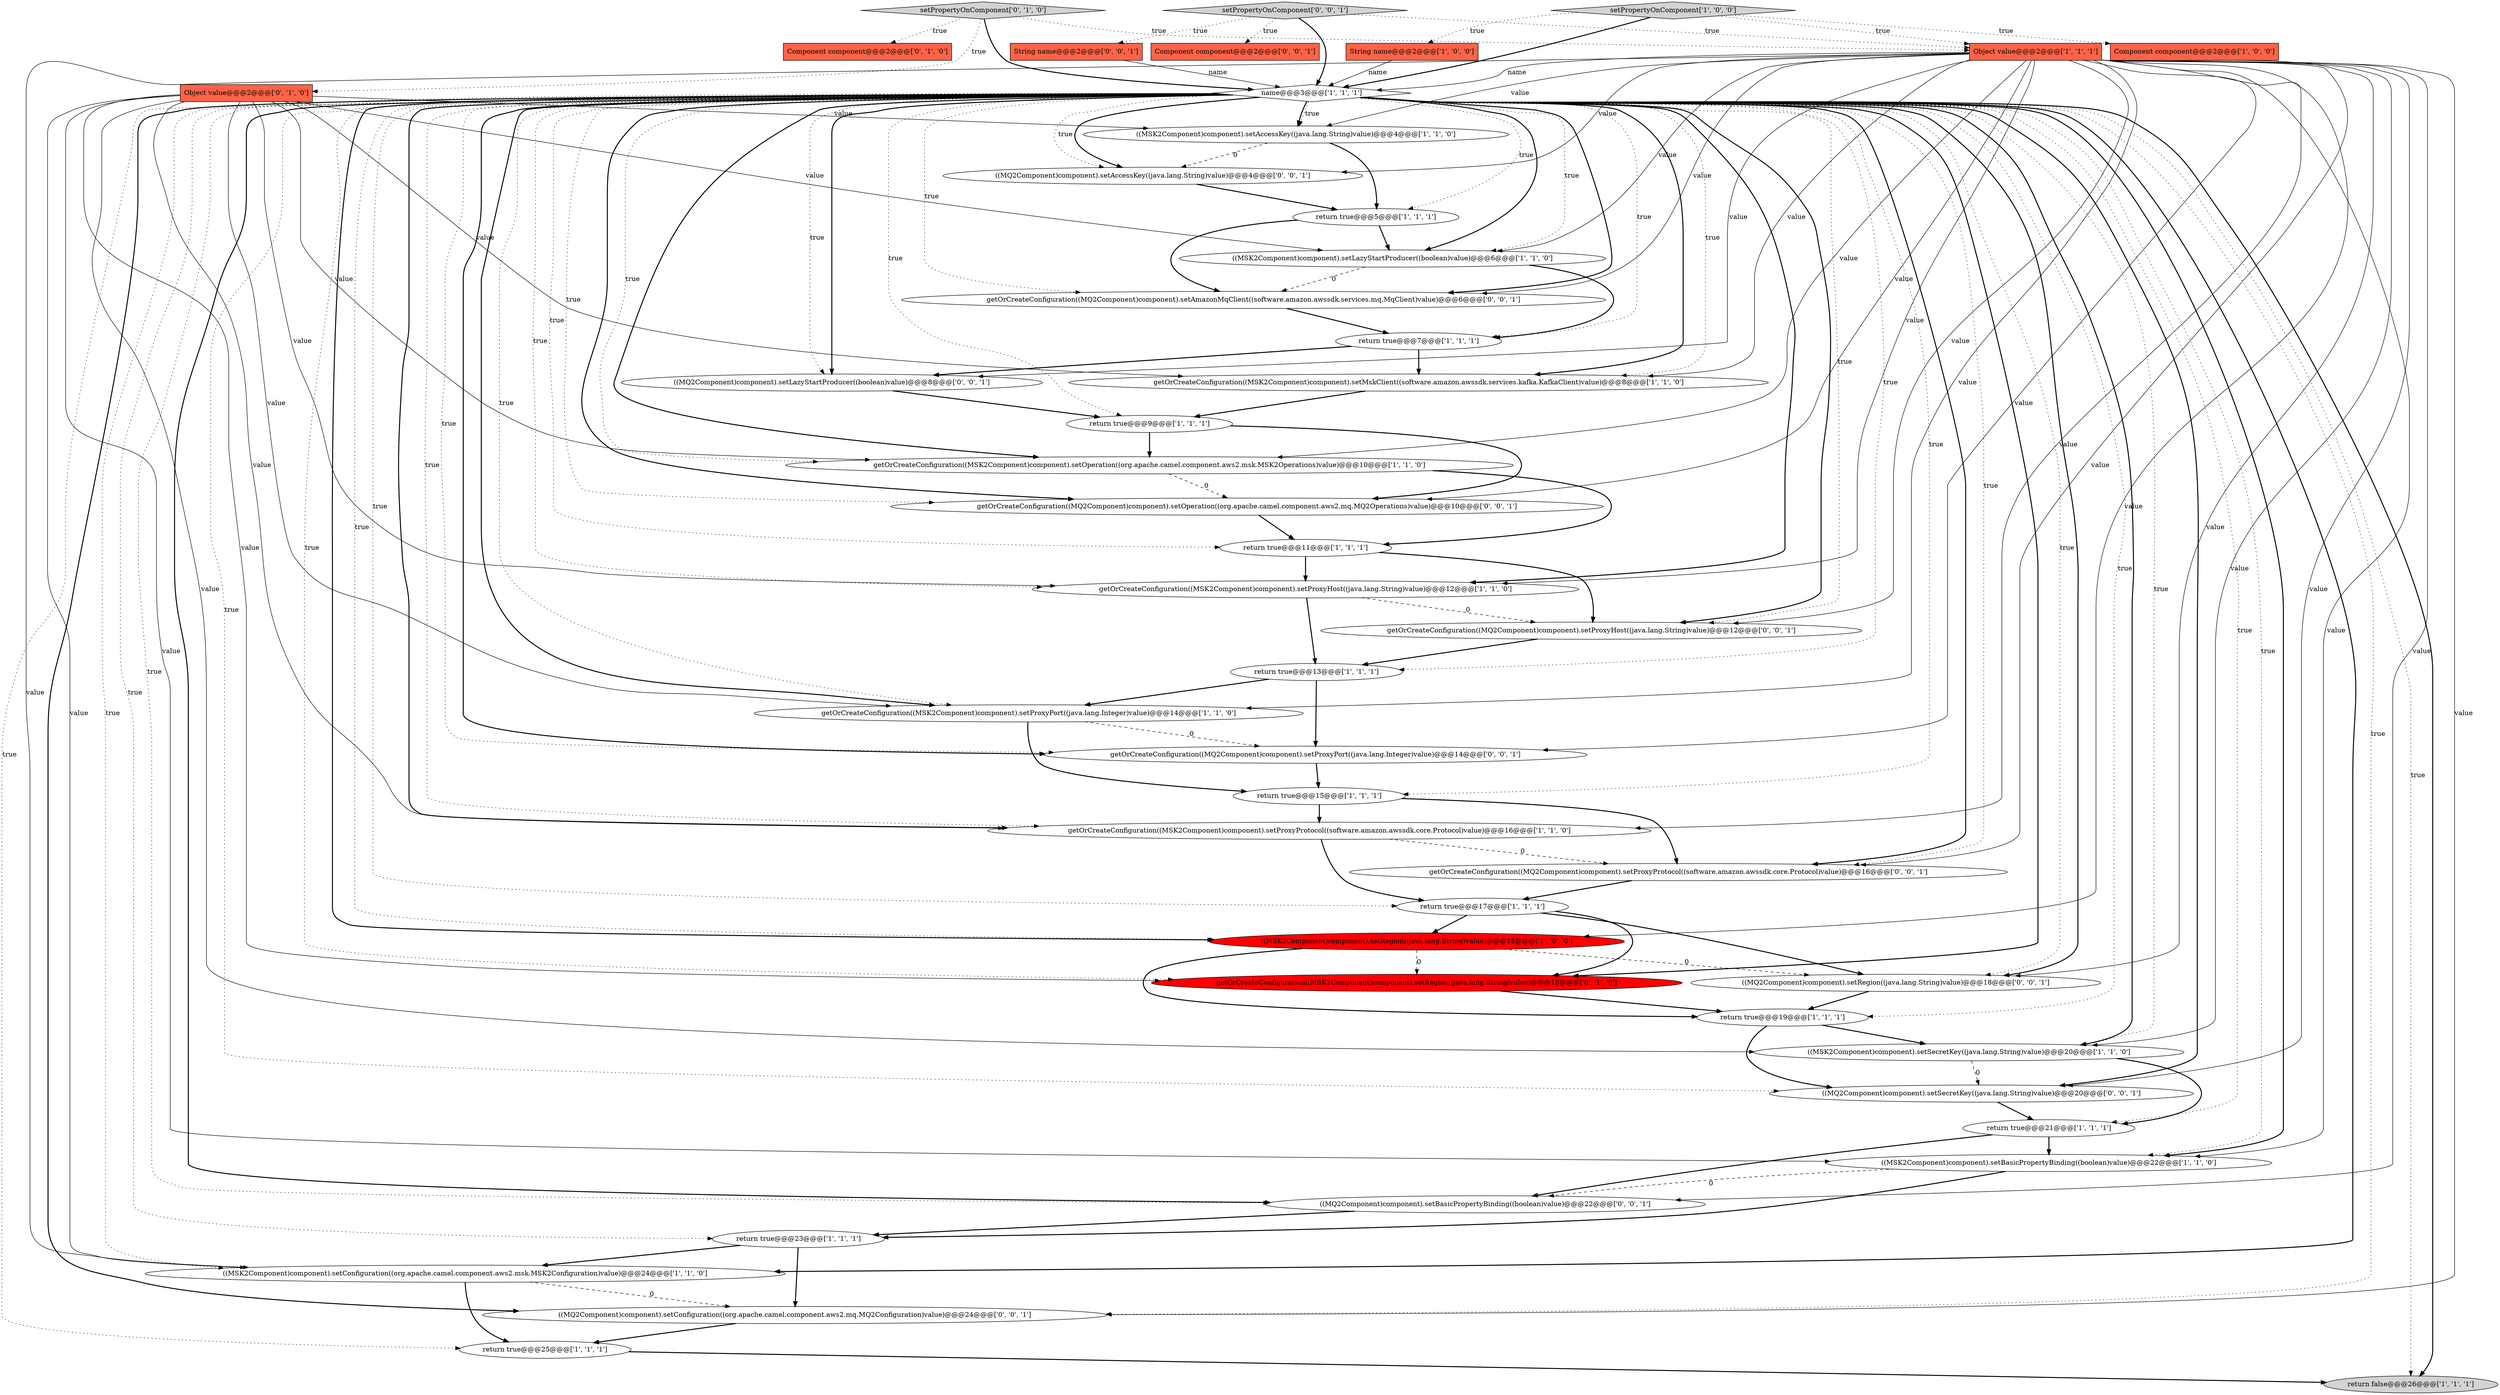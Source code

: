 digraph {
19 [style = filled, label = "return true@@@7@@@['1', '1', '1']", fillcolor = white, shape = ellipse image = "AAA0AAABBB1BBB"];
28 [style = filled, label = "Component component@@@2@@@['0', '1', '0']", fillcolor = tomato, shape = box image = "AAA0AAABBB2BBB"];
21 [style = filled, label = "getOrCreateConfiguration((MSK2Component)component).setProxyPort((java.lang.Integer)value)@@@14@@@['1', '1', '0']", fillcolor = white, shape = ellipse image = "AAA0AAABBB1BBB"];
3 [style = filled, label = "((MSK2Component)component).setRegion((java.lang.String)value)@@@18@@@['1', '0', '0']", fillcolor = red, shape = ellipse image = "AAA1AAABBB1BBB"];
24 [style = filled, label = "return true@@@15@@@['1', '1', '1']", fillcolor = white, shape = ellipse image = "AAA0AAABBB1BBB"];
17 [style = filled, label = "((MSK2Component)component).setBasicPropertyBinding((boolean)value)@@@22@@@['1', '1', '0']", fillcolor = white, shape = ellipse image = "AAA0AAABBB1BBB"];
12 [style = filled, label = "return true@@@13@@@['1', '1', '1']", fillcolor = white, shape = ellipse image = "AAA0AAABBB1BBB"];
29 [style = filled, label = "Object value@@@2@@@['0', '1', '0']", fillcolor = tomato, shape = box image = "AAA0AAABBB2BBB"];
35 [style = filled, label = "((MQ2Component)component).setBasicPropertyBinding((boolean)value)@@@22@@@['0', '0', '1']", fillcolor = white, shape = ellipse image = "AAA0AAABBB3BBB"];
9 [style = filled, label = "getOrCreateConfiguration((MSK2Component)component).setProxyProtocol((software.amazon.awssdk.core.Protocol)value)@@@16@@@['1', '1', '0']", fillcolor = white, shape = ellipse image = "AAA0AAABBB1BBB"];
26 [style = filled, label = "return true@@@19@@@['1', '1', '1']", fillcolor = white, shape = ellipse image = "AAA0AAABBB1BBB"];
22 [style = filled, label = "Object value@@@2@@@['1', '1', '1']", fillcolor = tomato, shape = box image = "AAA0AAABBB1BBB"];
0 [style = filled, label = "((MSK2Component)component).setAccessKey((java.lang.String)value)@@@4@@@['1', '1', '0']", fillcolor = white, shape = ellipse image = "AAA0AAABBB1BBB"];
6 [style = filled, label = "getOrCreateConfiguration((MSK2Component)component).setMskClient((software.amazon.awssdk.services.kafka.KafkaClient)value)@@@8@@@['1', '1', '0']", fillcolor = white, shape = ellipse image = "AAA0AAABBB1BBB"];
32 [style = filled, label = "((MQ2Component)component).setLazyStartProducer((boolean)value)@@@8@@@['0', '0', '1']", fillcolor = white, shape = ellipse image = "AAA0AAABBB3BBB"];
39 [style = filled, label = "getOrCreateConfiguration((MQ2Component)component).setProxyPort((java.lang.Integer)value)@@@14@@@['0', '0', '1']", fillcolor = white, shape = ellipse image = "AAA0AAABBB3BBB"];
42 [style = filled, label = "Component component@@@2@@@['0', '0', '1']", fillcolor = tomato, shape = box image = "AAA0AAABBB3BBB"];
27 [style = filled, label = "getOrCreateConfiguration((MSK2Component)component).setProxyHost((java.lang.String)value)@@@12@@@['1', '1', '0']", fillcolor = white, shape = ellipse image = "AAA0AAABBB1BBB"];
15 [style = filled, label = "return false@@@26@@@['1', '1', '1']", fillcolor = lightgray, shape = ellipse image = "AAA0AAABBB1BBB"];
1 [style = filled, label = "((MSK2Component)component).setLazyStartProducer((boolean)value)@@@6@@@['1', '1', '0']", fillcolor = white, shape = ellipse image = "AAA0AAABBB1BBB"];
37 [style = filled, label = "String name@@@2@@@['0', '0', '1']", fillcolor = tomato, shape = box image = "AAA0AAABBB3BBB"];
7 [style = filled, label = "((MSK2Component)component).setSecretKey((java.lang.String)value)@@@20@@@['1', '1', '0']", fillcolor = white, shape = ellipse image = "AAA0AAABBB1BBB"];
31 [style = filled, label = "setPropertyOnComponent['0', '1', '0']", fillcolor = lightgray, shape = diamond image = "AAA0AAABBB2BBB"];
38 [style = filled, label = "getOrCreateConfiguration((MQ2Component)component).setOperation((org.apache.camel.component.aws2.mq.MQ2Operations)value)@@@10@@@['0', '0', '1']", fillcolor = white, shape = ellipse image = "AAA0AAABBB3BBB"];
25 [style = filled, label = "return true@@@11@@@['1', '1', '1']", fillcolor = white, shape = ellipse image = "AAA0AAABBB1BBB"];
16 [style = filled, label = "return true@@@5@@@['1', '1', '1']", fillcolor = white, shape = ellipse image = "AAA0AAABBB1BBB"];
18 [style = filled, label = "name@@@3@@@['1', '1', '1']", fillcolor = white, shape = diamond image = "AAA0AAABBB1BBB"];
2 [style = filled, label = "return true@@@21@@@['1', '1', '1']", fillcolor = white, shape = ellipse image = "AAA0AAABBB1BBB"];
44 [style = filled, label = "((MQ2Component)component).setAccessKey((java.lang.String)value)@@@4@@@['0', '0', '1']", fillcolor = white, shape = ellipse image = "AAA0AAABBB3BBB"];
5 [style = filled, label = "Component component@@@2@@@['1', '0', '0']", fillcolor = tomato, shape = box image = "AAA0AAABBB1BBB"];
30 [style = filled, label = "getOrCreateConfiguration((MSK2Component)component).setRegion((java.lang.String)value)@@@18@@@['0', '1', '0']", fillcolor = red, shape = ellipse image = "AAA1AAABBB2BBB"];
43 [style = filled, label = "((MQ2Component)component).setSecretKey((java.lang.String)value)@@@20@@@['0', '0', '1']", fillcolor = white, shape = ellipse image = "AAA0AAABBB3BBB"];
40 [style = filled, label = "getOrCreateConfiguration((MQ2Component)component).setProxyProtocol((software.amazon.awssdk.core.Protocol)value)@@@16@@@['0', '0', '1']", fillcolor = white, shape = ellipse image = "AAA0AAABBB3BBB"];
45 [style = filled, label = "getOrCreateConfiguration((MQ2Component)component).setProxyHost((java.lang.String)value)@@@12@@@['0', '0', '1']", fillcolor = white, shape = ellipse image = "AAA0AAABBB3BBB"];
11 [style = filled, label = "return true@@@23@@@['1', '1', '1']", fillcolor = white, shape = ellipse image = "AAA0AAABBB1BBB"];
41 [style = filled, label = "setPropertyOnComponent['0', '0', '1']", fillcolor = lightgray, shape = diamond image = "AAA0AAABBB3BBB"];
34 [style = filled, label = "((MQ2Component)component).setConfiguration((org.apache.camel.component.aws2.mq.MQ2Configuration)value)@@@24@@@['0', '0', '1']", fillcolor = white, shape = ellipse image = "AAA0AAABBB3BBB"];
20 [style = filled, label = "return true@@@9@@@['1', '1', '1']", fillcolor = white, shape = ellipse image = "AAA0AAABBB1BBB"];
4 [style = filled, label = "String name@@@2@@@['1', '0', '0']", fillcolor = tomato, shape = box image = "AAA0AAABBB1BBB"];
14 [style = filled, label = "((MSK2Component)component).setConfiguration((org.apache.camel.component.aws2.msk.MSK2Configuration)value)@@@24@@@['1', '1', '0']", fillcolor = white, shape = ellipse image = "AAA0AAABBB1BBB"];
33 [style = filled, label = "((MQ2Component)component).setRegion((java.lang.String)value)@@@18@@@['0', '0', '1']", fillcolor = white, shape = ellipse image = "AAA0AAABBB3BBB"];
23 [style = filled, label = "return true@@@25@@@['1', '1', '1']", fillcolor = white, shape = ellipse image = "AAA0AAABBB1BBB"];
10 [style = filled, label = "return true@@@17@@@['1', '1', '1']", fillcolor = white, shape = ellipse image = "AAA0AAABBB1BBB"];
13 [style = filled, label = "setPropertyOnComponent['1', '0', '0']", fillcolor = lightgray, shape = diamond image = "AAA0AAABBB1BBB"];
8 [style = filled, label = "getOrCreateConfiguration((MSK2Component)component).setOperation((org.apache.camel.component.aws2.msk.MSK2Operations)value)@@@10@@@['1', '1', '0']", fillcolor = white, shape = ellipse image = "AAA0AAABBB1BBB"];
36 [style = filled, label = "getOrCreateConfiguration((MQ2Component)component).setAmazonMqClient((software.amazon.awssdk.services.mq.MqClient)value)@@@6@@@['0', '0', '1']", fillcolor = white, shape = ellipse image = "AAA0AAABBB3BBB"];
2->35 [style = bold, label=""];
18->3 [style = bold, label=""];
18->35 [style = dotted, label="true"];
22->32 [style = solid, label="value"];
11->14 [style = bold, label=""];
25->45 [style = bold, label=""];
0->44 [style = dashed, label="0"];
17->35 [style = dashed, label="0"];
18->15 [style = dotted, label="true"];
18->30 [style = bold, label=""];
39->24 [style = bold, label=""];
13->5 [style = dotted, label="true"];
22->44 [style = solid, label="value"];
21->24 [style = bold, label=""];
18->38 [style = dotted, label="true"];
18->20 [style = dotted, label="true"];
9->10 [style = bold, label=""];
18->45 [style = bold, label=""];
18->34 [style = dotted, label="true"];
22->33 [style = solid, label="value"];
22->0 [style = solid, label="value"];
22->21 [style = solid, label="value"];
18->44 [style = bold, label=""];
18->39 [style = dotted, label="true"];
37->18 [style = solid, label="name"];
31->28 [style = dotted, label="true"];
22->7 [style = solid, label="value"];
22->39 [style = solid, label="value"];
18->3 [style = dotted, label="true"];
22->35 [style = solid, label="value"];
18->32 [style = bold, label=""];
18->35 [style = bold, label=""];
41->42 [style = dotted, label="true"];
27->45 [style = dashed, label="0"];
32->20 [style = bold, label=""];
18->0 [style = bold, label=""];
13->4 [style = dotted, label="true"];
22->36 [style = solid, label="value"];
22->8 [style = solid, label="value"];
18->23 [style = dotted, label="true"];
18->38 [style = bold, label=""];
31->22 [style = dotted, label="true"];
26->7 [style = bold, label=""];
27->12 [style = bold, label=""];
18->16 [style = dotted, label="true"];
3->33 [style = dashed, label="0"];
12->21 [style = bold, label=""];
29->7 [style = solid, label="value"];
30->26 [style = bold, label=""];
18->15 [style = bold, label=""];
22->27 [style = solid, label="value"];
7->43 [style = dashed, label="0"];
26->43 [style = bold, label=""];
29->1 [style = solid, label="value"];
18->8 [style = dotted, label="true"];
24->40 [style = bold, label=""];
20->38 [style = bold, label=""];
19->6 [style = bold, label=""];
18->6 [style = dotted, label="true"];
29->21 [style = solid, label="value"];
25->27 [style = bold, label=""];
18->45 [style = dotted, label="true"];
18->11 [style = dotted, label="true"];
20->8 [style = bold, label=""];
13->22 [style = dotted, label="true"];
44->16 [style = bold, label=""];
18->1 [style = bold, label=""];
8->38 [style = dashed, label="0"];
18->26 [style = dotted, label="true"];
22->14 [style = solid, label="value"];
7->2 [style = bold, label=""];
22->40 [style = solid, label="value"];
29->30 [style = solid, label="value"];
18->9 [style = bold, label=""];
38->25 [style = bold, label=""];
18->0 [style = dotted, label="true"];
18->17 [style = dotted, label="true"];
31->29 [style = dotted, label="true"];
18->7 [style = bold, label=""];
1->19 [style = bold, label=""];
18->27 [style = dotted, label="true"];
13->18 [style = bold, label=""];
2->17 [style = bold, label=""];
18->43 [style = dotted, label="true"];
0->16 [style = bold, label=""];
16->36 [style = bold, label=""];
3->30 [style = dashed, label="0"];
18->7 [style = dotted, label="true"];
18->44 [style = dotted, label="true"];
18->33 [style = dotted, label="true"];
18->34 [style = bold, label=""];
18->40 [style = bold, label=""];
18->1 [style = dotted, label="true"];
18->36 [style = dotted, label="true"];
18->33 [style = bold, label=""];
18->24 [style = dotted, label="true"];
18->19 [style = dotted, label="true"];
18->21 [style = dotted, label="true"];
23->15 [style = bold, label=""];
3->26 [style = bold, label=""];
22->43 [style = solid, label="value"];
43->2 [style = bold, label=""];
41->37 [style = dotted, label="true"];
33->26 [style = bold, label=""];
21->39 [style = dashed, label="0"];
29->27 [style = solid, label="value"];
18->10 [style = dotted, label="true"];
6->20 [style = bold, label=""];
29->9 [style = solid, label="value"];
22->18 [style = solid, label="name"];
22->9 [style = solid, label="value"];
22->34 [style = solid, label="value"];
19->32 [style = bold, label=""];
14->23 [style = bold, label=""];
18->39 [style = bold, label=""];
16->1 [style = bold, label=""];
18->6 [style = bold, label=""];
18->9 [style = dotted, label="true"];
34->23 [style = bold, label=""];
10->33 [style = bold, label=""];
18->8 [style = bold, label=""];
18->21 [style = bold, label=""];
12->39 [style = bold, label=""];
29->6 [style = solid, label="value"];
29->0 [style = solid, label="value"];
41->18 [style = bold, label=""];
10->30 [style = bold, label=""];
24->9 [style = bold, label=""];
18->2 [style = dotted, label="true"];
36->19 [style = bold, label=""];
40->10 [style = bold, label=""];
4->18 [style = solid, label="name"];
41->22 [style = dotted, label="true"];
22->6 [style = solid, label="value"];
29->17 [style = solid, label="value"];
18->25 [style = dotted, label="true"];
14->34 [style = dashed, label="0"];
22->3 [style = solid, label="value"];
18->17 [style = bold, label=""];
10->3 [style = bold, label=""];
31->18 [style = bold, label=""];
18->36 [style = bold, label=""];
18->40 [style = dotted, label="true"];
22->1 [style = solid, label="value"];
18->32 [style = dotted, label="true"];
18->14 [style = dotted, label="true"];
17->11 [style = bold, label=""];
45->12 [style = bold, label=""];
18->12 [style = dotted, label="true"];
11->34 [style = bold, label=""];
1->36 [style = dashed, label="0"];
9->40 [style = dashed, label="0"];
29->14 [style = solid, label="value"];
22->45 [style = solid, label="value"];
18->43 [style = bold, label=""];
18->27 [style = bold, label=""];
35->11 [style = bold, label=""];
29->8 [style = solid, label="value"];
22->17 [style = solid, label="value"];
8->25 [style = bold, label=""];
18->14 [style = bold, label=""];
22->38 [style = solid, label="value"];
18->30 [style = dotted, label="true"];
}
